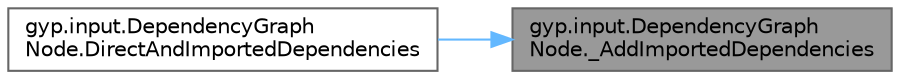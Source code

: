 digraph "gyp.input.DependencyGraphNode._AddImportedDependencies"
{
 // LATEX_PDF_SIZE
  bgcolor="transparent";
  edge [fontname=Helvetica,fontsize=10,labelfontname=Helvetica,labelfontsize=10];
  node [fontname=Helvetica,fontsize=10,shape=box,height=0.2,width=0.4];
  rankdir="RL";
  Node1 [id="Node000001",label="gyp.input.DependencyGraph\lNode._AddImportedDependencies",height=0.2,width=0.4,color="gray40", fillcolor="grey60", style="filled", fontcolor="black",tooltip=" "];
  Node1 -> Node2 [id="edge3_Node000001_Node000002",dir="back",color="steelblue1",style="solid",tooltip=" "];
  Node2 [id="Node000002",label="gyp.input.DependencyGraph\lNode.DirectAndImportedDependencies",height=0.2,width=0.4,color="grey40", fillcolor="white", style="filled",URL="$classgyp_1_1input_1_1_dependency_graph_node.html#aa5a10bee0269f25c4c3ad08e69a8d321",tooltip=" "];
}
